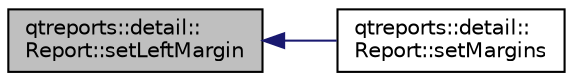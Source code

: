 digraph "qtreports::detail::Report::setLeftMargin"
{
 // INTERACTIVE_SVG=YES
  bgcolor="transparent";
  edge [fontname="Helvetica",fontsize="10",labelfontname="Helvetica",labelfontsize="10"];
  node [fontname="Helvetica",fontsize="10",shape=record];
  rankdir="LR";
  Node1 [label="qtreports::detail::\lReport::setLeftMargin",height=0.2,width=0.4,color="black", fillcolor="grey75", style="filled", fontcolor="black"];
  Node1 -> Node2 [dir="back",color="midnightblue",fontsize="10",style="solid",fontname="Helvetica"];
  Node2 [label="qtreports::detail::\lReport::setMargins",height=0.2,width=0.4,color="black",URL="$classqtreports_1_1detail_1_1_report.html#ac378ebf1818dceed15798c968ca87b46",tooltip="Устанавливает отступы от краев "];
}
